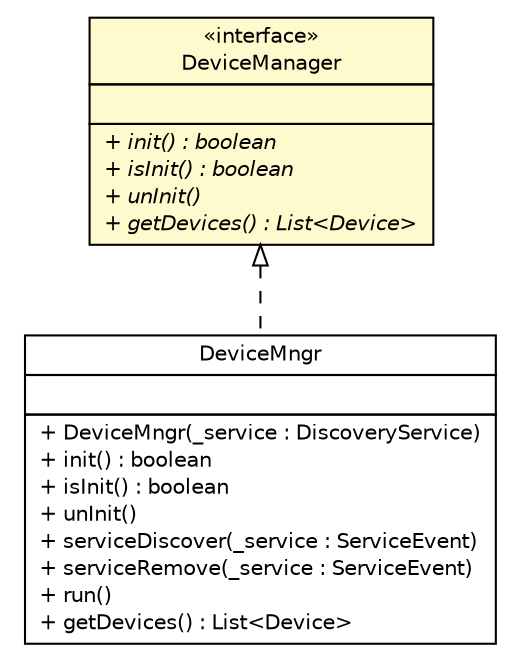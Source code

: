 #!/usr/local/bin/dot
#
# Class diagram 
# Generated by UMLGraph version 5.1 (http://www.umlgraph.org/)
#

digraph G {
	edge [fontname="Helvetica",fontsize=10,labelfontname="Helvetica",labelfontsize=10];
	node [fontname="Helvetica",fontsize=10,shape=plaintext];
	nodesep=0.25;
	ranksep=0.5;
	// com.connectlife.coreserver.environment.device.DeviceManager
	c1390 [label=<<table title="com.connectlife.coreserver.environment.device.DeviceManager" border="0" cellborder="1" cellspacing="0" cellpadding="2" port="p" bgcolor="lemonChiffon" href="./DeviceManager.html">
		<tr><td><table border="0" cellspacing="0" cellpadding="1">
<tr><td align="center" balign="center"> &#171;interface&#187; </td></tr>
<tr><td align="center" balign="center"> DeviceManager </td></tr>
		</table></td></tr>
		<tr><td><table border="0" cellspacing="0" cellpadding="1">
<tr><td align="left" balign="left">  </td></tr>
		</table></td></tr>
		<tr><td><table border="0" cellspacing="0" cellpadding="1">
<tr><td align="left" balign="left"><font face="Helvetica-Oblique" point-size="10.0"> + init() : boolean </font></td></tr>
<tr><td align="left" balign="left"><font face="Helvetica-Oblique" point-size="10.0"> + isInit() : boolean </font></td></tr>
<tr><td align="left" balign="left"><font face="Helvetica-Oblique" point-size="10.0"> + unInit() </font></td></tr>
<tr><td align="left" balign="left"><font face="Helvetica-Oblique" point-size="10.0"> + getDevices() : List&lt;Device&gt; </font></td></tr>
		</table></td></tr>
		</table>>, fontname="Helvetica", fontcolor="black", fontsize=10.0];
	// com.connectlife.coreserver.environment.device.DeviceMngr
	c1391 [label=<<table title="com.connectlife.coreserver.environment.device.DeviceMngr" border="0" cellborder="1" cellspacing="0" cellpadding="2" port="p" href="./DeviceMngr.html">
		<tr><td><table border="0" cellspacing="0" cellpadding="1">
<tr><td align="center" balign="center"> DeviceMngr </td></tr>
		</table></td></tr>
		<tr><td><table border="0" cellspacing="0" cellpadding="1">
<tr><td align="left" balign="left">  </td></tr>
		</table></td></tr>
		<tr><td><table border="0" cellspacing="0" cellpadding="1">
<tr><td align="left" balign="left"> + DeviceMngr(_service : DiscoveryService) </td></tr>
<tr><td align="left" balign="left"> + init() : boolean </td></tr>
<tr><td align="left" balign="left"> + isInit() : boolean </td></tr>
<tr><td align="left" balign="left"> + unInit() </td></tr>
<tr><td align="left" balign="left"> + serviceDiscover(_service : ServiceEvent) </td></tr>
<tr><td align="left" balign="left"> + serviceRemove(_service : ServiceEvent) </td></tr>
<tr><td align="left" balign="left"> + run() </td></tr>
<tr><td align="left" balign="left"> + getDevices() : List&lt;Device&gt; </td></tr>
		</table></td></tr>
		</table>>, fontname="Helvetica", fontcolor="black", fontsize=10.0];
	//com.connectlife.coreserver.environment.device.DeviceMngr implements com.connectlife.coreserver.environment.device.DeviceManager
	c1390:p -> c1391:p [dir=back,arrowtail=empty,style=dashed];
}

